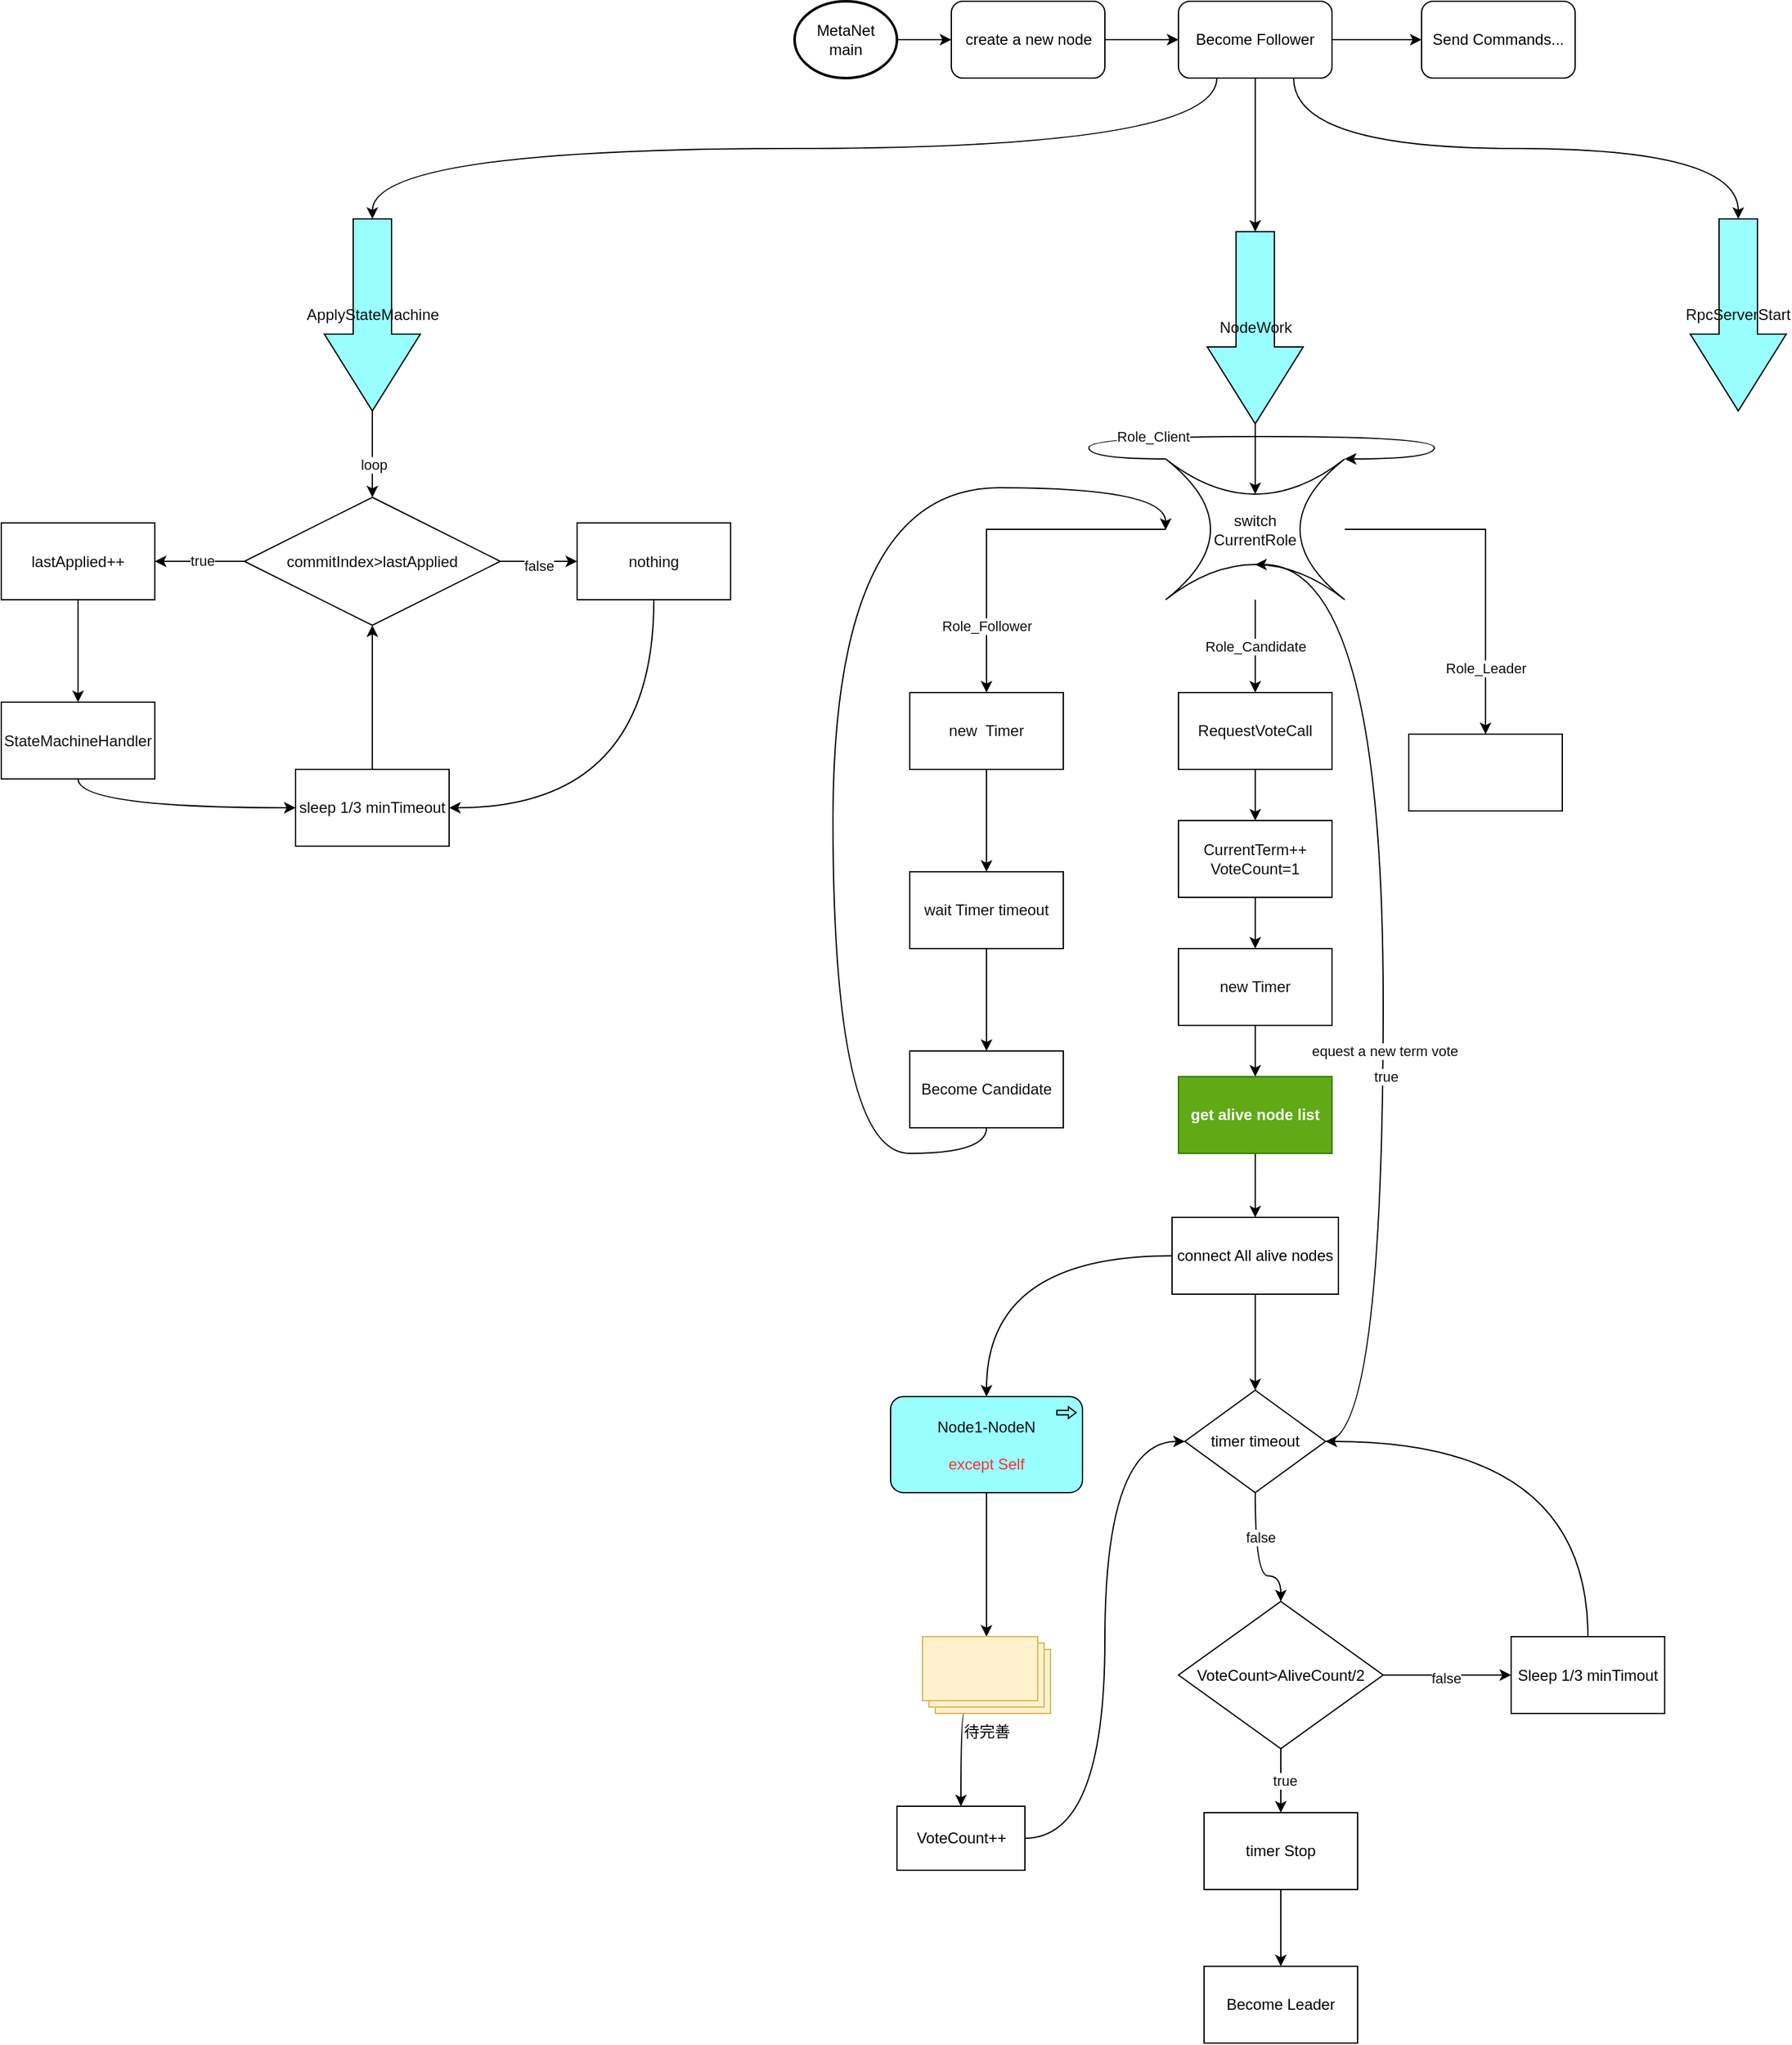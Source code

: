 <mxfile version="15.7.3" type="device"><diagram id="9Bc0864nZaGYAboca5Qf" name="第 1 页"><mxGraphModel dx="4139" dy="700" grid="1" gridSize="10" guides="1" tooltips="1" connect="1" arrows="1" fold="1" page="1" pageScale="1" pageWidth="3300" pageHeight="4681" math="0" shadow="0"><root><mxCell id="0"/><mxCell id="1" parent="0"/><mxCell id="XNn-nul5VwyhZj9RHt24-5" value="" style="edgeStyle=orthogonalEdgeStyle;rounded=0;orthogonalLoop=1;jettySize=auto;html=1;" edge="1" parent="1" source="XNn-nul5VwyhZj9RHt24-1" target="XNn-nul5VwyhZj9RHt24-4"><mxGeometry relative="1" as="geometry"/></mxCell><mxCell id="XNn-nul5VwyhZj9RHt24-1" value="MetaNet&lt;br&gt;main" style="strokeWidth=2;html=1;shape=mxgraph.flowchart.start_1;whiteSpace=wrap;" vertex="1" parent="1"><mxGeometry x="80" y="60" width="80" height="60" as="geometry"/></mxCell><mxCell id="XNn-nul5VwyhZj9RHt24-9" value="" style="edgeStyle=orthogonalEdgeStyle;rounded=0;orthogonalLoop=1;jettySize=auto;html=1;" edge="1" parent="1" source="XNn-nul5VwyhZj9RHt24-4" target="XNn-nul5VwyhZj9RHt24-8"><mxGeometry relative="1" as="geometry"/></mxCell><mxCell id="XNn-nul5VwyhZj9RHt24-4" value="create a new node" style="rounded=1;whiteSpace=wrap;html=1;" vertex="1" parent="1"><mxGeometry x="202.5" y="60" width="120" height="60" as="geometry"/></mxCell><mxCell id="XNn-nul5VwyhZj9RHt24-17" style="edgeStyle=orthogonalEdgeStyle;rounded=0;orthogonalLoop=1;jettySize=auto;html=1;exitX=1;exitY=0.5;exitDx=0;exitDy=0;entryX=0;entryY=0.5;entryDx=0;entryDy=0;" edge="1" parent="1" source="XNn-nul5VwyhZj9RHt24-8" target="XNn-nul5VwyhZj9RHt24-10"><mxGeometry relative="1" as="geometry"/></mxCell><mxCell id="XNn-nul5VwyhZj9RHt24-25" style="edgeStyle=orthogonalEdgeStyle;orthogonalLoop=1;jettySize=auto;html=1;exitX=0.25;exitY=1;exitDx=0;exitDy=0;fontColor=#0F0F0F;entryX=0;entryY=0.5;entryDx=0;entryDy=0;entryPerimeter=0;curved=1;" edge="1" parent="1" source="XNn-nul5VwyhZj9RHt24-8" target="XNn-nul5VwyhZj9RHt24-19"><mxGeometry relative="1" as="geometry"><mxPoint x="165" y="240" as="targetPoint"/></mxGeometry></mxCell><mxCell id="XNn-nul5VwyhZj9RHt24-42" style="edgeStyle=orthogonalEdgeStyle;orthogonalLoop=1;jettySize=auto;html=1;exitX=0.5;exitY=1;exitDx=0;exitDy=0;entryX=0;entryY=0.5;entryDx=0;entryDy=0;entryPerimeter=0;fontColor=#0F0F0F;curved=1;" edge="1" parent="1" source="XNn-nul5VwyhZj9RHt24-8" target="XNn-nul5VwyhZj9RHt24-21"><mxGeometry relative="1" as="geometry"/></mxCell><mxCell id="XNn-nul5VwyhZj9RHt24-43" style="edgeStyle=orthogonalEdgeStyle;orthogonalLoop=1;jettySize=auto;html=1;exitX=0.75;exitY=1;exitDx=0;exitDy=0;entryX=0;entryY=0.5;entryDx=0;entryDy=0;entryPerimeter=0;fontColor=#0F0F0F;curved=1;" edge="1" parent="1" source="XNn-nul5VwyhZj9RHt24-8" target="XNn-nul5VwyhZj9RHt24-20"><mxGeometry relative="1" as="geometry"/></mxCell><mxCell id="XNn-nul5VwyhZj9RHt24-8" value="Become Follower" style="rounded=1;whiteSpace=wrap;html=1;" vertex="1" parent="1"><mxGeometry x="380" y="60" width="120" height="60" as="geometry"/></mxCell><mxCell id="XNn-nul5VwyhZj9RHt24-10" value="Send Commands..." style="whiteSpace=wrap;html=1;rounded=1;" vertex="1" parent="1"><mxGeometry x="570" y="60" width="120" height="60" as="geometry"/></mxCell><mxCell id="XNn-nul5VwyhZj9RHt24-45" style="edgeStyle=orthogonalEdgeStyle;rounded=0;orthogonalLoop=1;jettySize=auto;html=1;exitX=1;exitY=0.5;exitDx=0;exitDy=0;exitPerimeter=0;fontColor=#0F0F0F;entryX=0.5;entryY=0;entryDx=0;entryDy=0;" edge="1" parent="1" source="XNn-nul5VwyhZj9RHt24-19" target="XNn-nul5VwyhZj9RHt24-44"><mxGeometry relative="1" as="geometry"><mxPoint x="-260" y="417.5" as="targetPoint"/></mxGeometry></mxCell><mxCell id="XNn-nul5VwyhZj9RHt24-61" value="loop" style="edgeLabel;html=1;align=center;verticalAlign=middle;resizable=0;points=[];fontColor=#0F0F0F;" vertex="1" connectable="0" parent="XNn-nul5VwyhZj9RHt24-45"><mxGeometry x="0.244" y="1" relative="1" as="geometry"><mxPoint as="offset"/></mxGeometry></mxCell><mxCell id="XNn-nul5VwyhZj9RHt24-19" value="ApplyStateMachine" style="html=1;outlineConnect=0;whiteSpace=wrap;fillColor=#99ffff;shape=mxgraph.archimate3.process;labelBackgroundColor=none;fontColor=#0F0F0F;strokeColor=default;direction=south;" vertex="1" parent="1"><mxGeometry x="-287.5" y="230" width="75" height="150" as="geometry"/></mxCell><mxCell id="XNn-nul5VwyhZj9RHt24-20" value="RpcServerStart" style="html=1;outlineConnect=0;whiteSpace=wrap;fillColor=#99ffff;shape=mxgraph.archimate3.process;labelBackgroundColor=none;fontColor=#0F0F0F;strokeColor=default;direction=south;" vertex="1" parent="1"><mxGeometry x="780" y="230" width="75" height="150" as="geometry"/></mxCell><mxCell id="XNn-nul5VwyhZj9RHt24-65" style="edgeStyle=orthogonalEdgeStyle;rounded=0;orthogonalLoop=1;jettySize=auto;html=1;exitX=1;exitY=0.5;exitDx=0;exitDy=0;exitPerimeter=0;entryX=0.5;entryY=0.25;entryDx=0;entryDy=0;entryPerimeter=0;fontColor=#0F0F0F;" edge="1" parent="1" source="XNn-nul5VwyhZj9RHt24-21" target="XNn-nul5VwyhZj9RHt24-64"><mxGeometry relative="1" as="geometry"/></mxCell><mxCell id="XNn-nul5VwyhZj9RHt24-21" value="NodeWork" style="html=1;outlineConnect=0;whiteSpace=wrap;fillColor=#99ffff;shape=mxgraph.archimate3.process;labelBackgroundColor=none;fontColor=#0F0F0F;strokeColor=default;direction=south;" vertex="1" parent="1"><mxGeometry x="402.5" y="240" width="75" height="150" as="geometry"/></mxCell><mxCell id="XNn-nul5VwyhZj9RHt24-49" value="" style="edgeStyle=orthogonalEdgeStyle;rounded=0;orthogonalLoop=1;jettySize=auto;html=1;fontColor=#0F0F0F;" edge="1" parent="1" source="XNn-nul5VwyhZj9RHt24-44" target="XNn-nul5VwyhZj9RHt24-48"><mxGeometry relative="1" as="geometry"/></mxCell><mxCell id="XNn-nul5VwyhZj9RHt24-63" value="false" style="edgeLabel;html=1;align=center;verticalAlign=middle;resizable=0;points=[];fontColor=#0F0F0F;" vertex="1" connectable="0" parent="XNn-nul5VwyhZj9RHt24-49"><mxGeometry y="-2" relative="1" as="geometry"><mxPoint y="1" as="offset"/></mxGeometry></mxCell><mxCell id="XNn-nul5VwyhZj9RHt24-53" value="" style="edgeStyle=orthogonalEdgeStyle;rounded=0;orthogonalLoop=1;jettySize=auto;html=1;fontColor=#0F0F0F;" edge="1" parent="1" source="XNn-nul5VwyhZj9RHt24-44" target="XNn-nul5VwyhZj9RHt24-52"><mxGeometry relative="1" as="geometry"/></mxCell><mxCell id="XNn-nul5VwyhZj9RHt24-62" value="true" style="edgeLabel;html=1;align=center;verticalAlign=middle;resizable=0;points=[];fontColor=#0F0F0F;" vertex="1" connectable="0" parent="XNn-nul5VwyhZj9RHt24-53"><mxGeometry x="-0.04" y="-1" relative="1" as="geometry"><mxPoint as="offset"/></mxGeometry></mxCell><mxCell id="XNn-nul5VwyhZj9RHt24-44" value="commitIndex&amp;gt;lastApplied" style="rhombus;whiteSpace=wrap;html=1;labelBackgroundColor=none;fontColor=#0F0F0F;strokeColor=default;fillColor=default;align=center;" vertex="1" parent="1"><mxGeometry x="-350" y="447.5" width="200" height="100" as="geometry"/></mxCell><mxCell id="XNn-nul5VwyhZj9RHt24-58" style="edgeStyle=orthogonalEdgeStyle;orthogonalLoop=1;jettySize=auto;html=1;exitX=0.5;exitY=1;exitDx=0;exitDy=0;entryX=1;entryY=0.5;entryDx=0;entryDy=0;fontColor=#0F0F0F;curved=1;" edge="1" parent="1" source="XNn-nul5VwyhZj9RHt24-48" target="XNn-nul5VwyhZj9RHt24-50"><mxGeometry relative="1" as="geometry"/></mxCell><mxCell id="XNn-nul5VwyhZj9RHt24-48" value="nothing" style="whiteSpace=wrap;html=1;fontColor=#0F0F0F;align=center;" vertex="1" parent="1"><mxGeometry x="-90" y="467.5" width="120" height="60" as="geometry"/></mxCell><mxCell id="XNn-nul5VwyhZj9RHt24-60" style="edgeStyle=orthogonalEdgeStyle;rounded=0;orthogonalLoop=1;jettySize=auto;html=1;exitX=0.5;exitY=0;exitDx=0;exitDy=0;entryX=0.5;entryY=1;entryDx=0;entryDy=0;fontColor=#0F0F0F;" edge="1" parent="1" source="XNn-nul5VwyhZj9RHt24-50" target="XNn-nul5VwyhZj9RHt24-44"><mxGeometry relative="1" as="geometry"/></mxCell><mxCell id="XNn-nul5VwyhZj9RHt24-50" value="sleep 1/3 minTimeout" style="whiteSpace=wrap;html=1;fontColor=#0F0F0F;align=center;" vertex="1" parent="1"><mxGeometry x="-310" y="660" width="120" height="60" as="geometry"/></mxCell><mxCell id="XNn-nul5VwyhZj9RHt24-55" value="" style="edgeStyle=orthogonalEdgeStyle;rounded=0;orthogonalLoop=1;jettySize=auto;html=1;fontColor=#0F0F0F;" edge="1" parent="1" source="XNn-nul5VwyhZj9RHt24-52" target="XNn-nul5VwyhZj9RHt24-54"><mxGeometry relative="1" as="geometry"/></mxCell><mxCell id="XNn-nul5VwyhZj9RHt24-52" value="lastApplied++" style="whiteSpace=wrap;html=1;fontColor=#0F0F0F;align=center;" vertex="1" parent="1"><mxGeometry x="-540" y="467.5" width="120" height="60" as="geometry"/></mxCell><mxCell id="XNn-nul5VwyhZj9RHt24-56" style="edgeStyle=orthogonalEdgeStyle;orthogonalLoop=1;jettySize=auto;html=1;exitX=0.5;exitY=1;exitDx=0;exitDy=0;entryX=0;entryY=0.5;entryDx=0;entryDy=0;fontColor=#0F0F0F;curved=1;" edge="1" parent="1" source="XNn-nul5VwyhZj9RHt24-54" target="XNn-nul5VwyhZj9RHt24-50"><mxGeometry relative="1" as="geometry"/></mxCell><mxCell id="XNn-nul5VwyhZj9RHt24-54" value="StateMachineHandler" style="whiteSpace=wrap;html=1;fontColor=#0F0F0F;" vertex="1" parent="1"><mxGeometry x="-540" y="607.5" width="120" height="60" as="geometry"/></mxCell><mxCell id="XNn-nul5VwyhZj9RHt24-67" value="Role_Leader" style="edgeStyle=orthogonalEdgeStyle;rounded=0;orthogonalLoop=1;jettySize=auto;html=1;fontColor=#0F0F0F;" edge="1" parent="1" source="XNn-nul5VwyhZj9RHt24-64" target="XNn-nul5VwyhZj9RHt24-66"><mxGeometry x="0.611" relative="1" as="geometry"><mxPoint y="1" as="offset"/></mxGeometry></mxCell><mxCell id="XNn-nul5VwyhZj9RHt24-69" value="" style="edgeStyle=orthogonalEdgeStyle;rounded=0;orthogonalLoop=1;jettySize=auto;html=1;fontColor=#0F0F0F;" edge="1" parent="1" source="XNn-nul5VwyhZj9RHt24-64" target="XNn-nul5VwyhZj9RHt24-68"><mxGeometry relative="1" as="geometry"/></mxCell><mxCell id="XNn-nul5VwyhZj9RHt24-75" value="Role_Follower" style="edgeLabel;html=1;align=center;verticalAlign=middle;resizable=0;points=[];fontColor=#0F0F0F;" vertex="1" connectable="0" parent="XNn-nul5VwyhZj9RHt24-69"><mxGeometry x="0.465" y="3" relative="1" as="geometry"><mxPoint x="-3" y="19" as="offset"/></mxGeometry></mxCell><mxCell id="XNn-nul5VwyhZj9RHt24-71" value="Role_Candidate" style="edgeStyle=orthogonalEdgeStyle;rounded=0;orthogonalLoop=1;jettySize=auto;html=1;fontColor=#0F0F0F;" edge="1" parent="1" source="XNn-nul5VwyhZj9RHt24-64" target="XNn-nul5VwyhZj9RHt24-70"><mxGeometry relative="1" as="geometry"/></mxCell><mxCell id="XNn-nul5VwyhZj9RHt24-72" style="edgeStyle=orthogonalEdgeStyle;orthogonalLoop=1;jettySize=auto;html=1;exitX=0;exitY=0;exitDx=0;exitDy=0;exitPerimeter=0;fontColor=#0F0F0F;entryX=1;entryY=0;entryDx=0;entryDy=0;entryPerimeter=0;curved=1;" edge="1" parent="1" source="XNn-nul5VwyhZj9RHt24-64" target="XNn-nul5VwyhZj9RHt24-64"><mxGeometry relative="1" as="geometry"><mxPoint x="720" y="690" as="targetPoint"/><Array as="points"><mxPoint x="310" y="418"/><mxPoint x="310" y="400"/><mxPoint x="580" y="400"/><mxPoint x="580" y="418"/></Array></mxGeometry></mxCell><mxCell id="XNn-nul5VwyhZj9RHt24-74" value="Role_Client" style="edgeLabel;html=1;align=center;verticalAlign=middle;resizable=0;points=[];fontColor=#0F0F0F;" vertex="1" connectable="0" parent="XNn-nul5VwyhZj9RHt24-72"><mxGeometry x="-0.004" y="-3" relative="1" as="geometry"><mxPoint x="-89" y="-3" as="offset"/></mxGeometry></mxCell><mxCell id="XNn-nul5VwyhZj9RHt24-64" value="switch&lt;br&gt;CurrentRole" style="shape=switch;whiteSpace=wrap;html=1;labelBackgroundColor=none;fontColor=#0F0F0F;strokeColor=default;fillColor=default;align=center;" vertex="1" parent="1"><mxGeometry x="370" y="417.5" width="140" height="110" as="geometry"/></mxCell><mxCell id="XNn-nul5VwyhZj9RHt24-66" value="" style="whiteSpace=wrap;html=1;fontColor=#0F0F0F;" vertex="1" parent="1"><mxGeometry x="560" y="632.5" width="120" height="60" as="geometry"/></mxCell><mxCell id="XNn-nul5VwyhZj9RHt24-78" value="" style="edgeStyle=orthogonalEdgeStyle;rounded=0;orthogonalLoop=1;jettySize=auto;html=1;fontColor=#0F0F0F;" edge="1" parent="1" source="XNn-nul5VwyhZj9RHt24-68" target="XNn-nul5VwyhZj9RHt24-77"><mxGeometry relative="1" as="geometry"/></mxCell><mxCell id="XNn-nul5VwyhZj9RHt24-68" value="new&amp;nbsp; Timer" style="whiteSpace=wrap;html=1;fontColor=#0F0F0F;" vertex="1" parent="1"><mxGeometry x="170" y="600" width="120" height="60" as="geometry"/></mxCell><mxCell id="XNn-nul5VwyhZj9RHt24-83" value="" style="edgeStyle=orthogonalEdgeStyle;rounded=0;orthogonalLoop=1;jettySize=auto;html=1;fontColor=#0F0F0F;" edge="1" parent="1" source="XNn-nul5VwyhZj9RHt24-70" target="XNn-nul5VwyhZj9RHt24-82"><mxGeometry relative="1" as="geometry"/></mxCell><mxCell id="XNn-nul5VwyhZj9RHt24-70" value="RequestVoteCall" style="whiteSpace=wrap;html=1;fontColor=#0F0F0F;" vertex="1" parent="1"><mxGeometry x="380" y="600" width="120" height="60" as="geometry"/></mxCell><mxCell id="XNn-nul5VwyhZj9RHt24-80" value="" style="edgeStyle=orthogonalEdgeStyle;rounded=0;orthogonalLoop=1;jettySize=auto;html=1;fontColor=#0F0F0F;" edge="1" parent="1" source="XNn-nul5VwyhZj9RHt24-77" target="XNn-nul5VwyhZj9RHt24-79"><mxGeometry relative="1" as="geometry"/></mxCell><mxCell id="XNn-nul5VwyhZj9RHt24-77" value="wait Timer timeout" style="whiteSpace=wrap;html=1;fontColor=#0F0F0F;" vertex="1" parent="1"><mxGeometry x="170" y="740" width="120" height="60" as="geometry"/></mxCell><mxCell id="XNn-nul5VwyhZj9RHt24-81" style="edgeStyle=orthogonalEdgeStyle;orthogonalLoop=1;jettySize=auto;html=1;exitX=0.5;exitY=1;exitDx=0;exitDy=0;fontColor=#0F0F0F;curved=1;" edge="1" parent="1" source="XNn-nul5VwyhZj9RHt24-79"><mxGeometry relative="1" as="geometry"><mxPoint x="370" y="473" as="targetPoint"/><Array as="points"><mxPoint x="230" y="960"/><mxPoint x="110" y="960"/><mxPoint x="110" y="440"/><mxPoint x="370" y="440"/></Array></mxGeometry></mxCell><mxCell id="XNn-nul5VwyhZj9RHt24-79" value="Become Candidate" style="whiteSpace=wrap;html=1;fontColor=#0F0F0F;" vertex="1" parent="1"><mxGeometry x="170" y="880" width="120" height="60" as="geometry"/></mxCell><mxCell id="XNn-nul5VwyhZj9RHt24-85" value="" style="edgeStyle=orthogonalEdgeStyle;rounded=0;orthogonalLoop=1;jettySize=auto;html=1;fontColor=#0F0F0F;" edge="1" parent="1" source="XNn-nul5VwyhZj9RHt24-82" target="XNn-nul5VwyhZj9RHt24-84"><mxGeometry relative="1" as="geometry"/></mxCell><mxCell id="XNn-nul5VwyhZj9RHt24-82" value="CurrentTerm++&lt;br&gt;VoteCount=1" style="whiteSpace=wrap;html=1;fontColor=#0F0F0F;" vertex="1" parent="1"><mxGeometry x="380" y="700" width="120" height="60" as="geometry"/></mxCell><mxCell id="XNn-nul5VwyhZj9RHt24-87" value="" style="edgeStyle=orthogonalEdgeStyle;rounded=0;orthogonalLoop=1;jettySize=auto;html=1;fontColor=#0F0F0F;" edge="1" parent="1" source="XNn-nul5VwyhZj9RHt24-84" target="XNn-nul5VwyhZj9RHt24-86"><mxGeometry relative="1" as="geometry"/></mxCell><mxCell id="XNn-nul5VwyhZj9RHt24-84" value="new Timer" style="whiteSpace=wrap;html=1;fontColor=#0F0F0F;" vertex="1" parent="1"><mxGeometry x="380" y="800" width="120" height="60" as="geometry"/></mxCell><mxCell id="XNn-nul5VwyhZj9RHt24-89" value="" style="edgeStyle=orthogonalEdgeStyle;rounded=0;orthogonalLoop=1;jettySize=auto;html=1;fontColor=#0F0F0F;" edge="1" parent="1" source="XNn-nul5VwyhZj9RHt24-86" target="XNn-nul5VwyhZj9RHt24-88"><mxGeometry relative="1" as="geometry"/></mxCell><mxCell id="XNn-nul5VwyhZj9RHt24-86" value="&lt;b&gt;get alive node list&lt;/b&gt;" style="whiteSpace=wrap;html=1;fillColor=#60a917;strokeColor=#2D7600;fontColor=#ffffff;" vertex="1" parent="1"><mxGeometry x="380" y="900" width="120" height="60" as="geometry"/></mxCell><mxCell id="XNn-nul5VwyhZj9RHt24-91" value="" style="edgeStyle=orthogonalEdgeStyle;orthogonalLoop=1;jettySize=auto;html=1;fontColor=#0F0F0F;curved=1;entryX=0.5;entryY=0;entryDx=0;entryDy=0;entryPerimeter=0;" edge="1" parent="1" source="XNn-nul5VwyhZj9RHt24-88" target="XNn-nul5VwyhZj9RHt24-98"><mxGeometry relative="1" as="geometry"><mxPoint x="262.5" y="1100" as="targetPoint"/></mxGeometry></mxCell><mxCell id="XNn-nul5VwyhZj9RHt24-116" value="" style="edgeStyle=orthogonalEdgeStyle;curved=1;orthogonalLoop=1;jettySize=auto;html=1;fontColor=#0F0F0F;" edge="1" parent="1" source="XNn-nul5VwyhZj9RHt24-88" target="XNn-nul5VwyhZj9RHt24-115"><mxGeometry relative="1" as="geometry"/></mxCell><mxCell id="XNn-nul5VwyhZj9RHt24-88" value="connect All alive nodes" style="whiteSpace=wrap;html=1;" vertex="1" parent="1"><mxGeometry x="375" y="1010" width="130" height="60" as="geometry"/></mxCell><mxCell id="XNn-nul5VwyhZj9RHt24-103" value="" style="edgeStyle=orthogonalEdgeStyle;curved=1;orthogonalLoop=1;jettySize=auto;html=1;fontColor=#0F0F0F;" edge="1" parent="1" source="XNn-nul5VwyhZj9RHt24-98" target="XNn-nul5VwyhZj9RHt24-130"><mxGeometry relative="1" as="geometry"><mxPoint x="230" y="1260" as="targetPoint"/></mxGeometry></mxCell><mxCell id="XNn-nul5VwyhZj9RHt24-98" value="Node1-NodeN&lt;br&gt;&lt;br&gt;&lt;font color=&quot;#ff3333&quot;&gt;except Self&lt;/font&gt;" style="html=1;outlineConnect=0;whiteSpace=wrap;fillColor=#99ffff;shape=mxgraph.archimate3.application;appType=proc;archiType=rounded;labelBackgroundColor=none;fontColor=#0F0F0F;strokeColor=default;align=center;" vertex="1" parent="1"><mxGeometry x="155" y="1150" width="150" height="75" as="geometry"/></mxCell><mxCell id="XNn-nul5VwyhZj9RHt24-127" style="edgeStyle=orthogonalEdgeStyle;curved=1;orthogonalLoop=1;jettySize=auto;html=1;exitX=0;exitY=0;exitDx=32.5;exitDy=60;fontColor=#FF3333;exitPerimeter=0;" edge="1" parent="1" source="XNn-nul5VwyhZj9RHt24-130" target="XNn-nul5VwyhZj9RHt24-128"><mxGeometry relative="1" as="geometry"><mxPoint x="230" y="1525" as="targetPoint"/><mxPoint x="230" y="1455" as="sourcePoint"/><Array as="points"><mxPoint x="210" y="1398"/></Array></mxGeometry></mxCell><mxCell id="XNn-nul5VwyhZj9RHt24-107" value="" style="edgeStyle=orthogonalEdgeStyle;curved=1;orthogonalLoop=1;jettySize=auto;html=1;fontColor=#0F0F0F;" edge="1" parent="1" source="XNn-nul5VwyhZj9RHt24-104" target="XNn-nul5VwyhZj9RHt24-106"><mxGeometry relative="1" as="geometry"/></mxCell><mxCell id="XNn-nul5VwyhZj9RHt24-111" value="false" style="edgeLabel;html=1;align=center;verticalAlign=middle;resizable=0;points=[];fontColor=#0F0F0F;" vertex="1" connectable="0" parent="XNn-nul5VwyhZj9RHt24-107"><mxGeometry x="-0.02" y="-1" relative="1" as="geometry"><mxPoint y="1" as="offset"/></mxGeometry></mxCell><mxCell id="XNn-nul5VwyhZj9RHt24-110" value="" style="edgeStyle=orthogonalEdgeStyle;curved=1;orthogonalLoop=1;jettySize=auto;html=1;fontColor=#0F0F0F;" edge="1" parent="1" source="XNn-nul5VwyhZj9RHt24-104" target="XNn-nul5VwyhZj9RHt24-109"><mxGeometry relative="1" as="geometry"/></mxCell><mxCell id="XNn-nul5VwyhZj9RHt24-112" value="true" style="edgeLabel;html=1;align=center;verticalAlign=middle;resizable=0;points=[];fontColor=#0F0F0F;" vertex="1" connectable="0" parent="XNn-nul5VwyhZj9RHt24-110"><mxGeometry x="0.005" y="3" relative="1" as="geometry"><mxPoint as="offset"/></mxGeometry></mxCell><mxCell id="XNn-nul5VwyhZj9RHt24-104" value="VoteCount&amp;gt;AliveCount/2" style="rhombus;whiteSpace=wrap;html=1;" vertex="1" parent="1"><mxGeometry x="380" y="1310" width="160" height="115" as="geometry"/></mxCell><mxCell id="XNn-nul5VwyhZj9RHt24-125" style="edgeStyle=orthogonalEdgeStyle;curved=1;orthogonalLoop=1;jettySize=auto;html=1;exitX=0.5;exitY=0;exitDx=0;exitDy=0;entryX=1;entryY=0.5;entryDx=0;entryDy=0;fontColor=#0F0F0F;" edge="1" parent="1" source="XNn-nul5VwyhZj9RHt24-106" target="XNn-nul5VwyhZj9RHt24-115"><mxGeometry relative="1" as="geometry"><Array as="points"><mxPoint x="700" y="1185"/></Array></mxGeometry></mxCell><mxCell id="XNn-nul5VwyhZj9RHt24-106" value="Sleep 1/3 minTimout" style="whiteSpace=wrap;html=1;" vertex="1" parent="1"><mxGeometry x="640" y="1337.5" width="120" height="60" as="geometry"/></mxCell><mxCell id="XNn-nul5VwyhZj9RHt24-114" value="" style="edgeStyle=orthogonalEdgeStyle;curved=1;orthogonalLoop=1;jettySize=auto;html=1;fontColor=#0F0F0F;" edge="1" parent="1" source="XNn-nul5VwyhZj9RHt24-109" target="XNn-nul5VwyhZj9RHt24-113"><mxGeometry relative="1" as="geometry"/></mxCell><mxCell id="XNn-nul5VwyhZj9RHt24-109" value="timer Stop" style="whiteSpace=wrap;html=1;" vertex="1" parent="1"><mxGeometry x="400" y="1475" width="120" height="60" as="geometry"/></mxCell><mxCell id="XNn-nul5VwyhZj9RHt24-113" value="Become Leader" style="whiteSpace=wrap;html=1;" vertex="1" parent="1"><mxGeometry x="400" y="1595" width="120" height="60" as="geometry"/></mxCell><mxCell id="XNn-nul5VwyhZj9RHt24-117" style="edgeStyle=orthogonalEdgeStyle;curved=1;orthogonalLoop=1;jettySize=auto;html=1;exitX=0.5;exitY=1;exitDx=0;exitDy=0;entryX=0.5;entryY=0;entryDx=0;entryDy=0;fontColor=#0F0F0F;" edge="1" parent="1" source="XNn-nul5VwyhZj9RHt24-115" target="XNn-nul5VwyhZj9RHt24-104"><mxGeometry relative="1" as="geometry"><Array as="points"><mxPoint x="440" y="1290"/><mxPoint x="460" y="1290"/></Array></mxGeometry></mxCell><mxCell id="XNn-nul5VwyhZj9RHt24-118" value="false" style="edgeLabel;html=1;align=center;verticalAlign=middle;resizable=0;points=[];fontColor=#0F0F0F;" vertex="1" connectable="0" parent="XNn-nul5VwyhZj9RHt24-117"><mxGeometry x="-0.333" y="4" relative="1" as="geometry"><mxPoint as="offset"/></mxGeometry></mxCell><mxCell id="XNn-nul5VwyhZj9RHt24-120" value="" style="edgeStyle=orthogonalEdgeStyle;curved=1;orthogonalLoop=1;jettySize=auto;html=1;fontColor=#0F0F0F;entryX=0.5;entryY=0.75;entryDx=0;entryDy=0;entryPerimeter=0;" edge="1" parent="1" source="XNn-nul5VwyhZj9RHt24-115" target="XNn-nul5VwyhZj9RHt24-64"><mxGeometry relative="1" as="geometry"><mxPoint x="530" y="630" as="targetPoint"/><Array as="points"><mxPoint x="540" y="1185"/><mxPoint x="540" y="500"/></Array></mxGeometry></mxCell><mxCell id="XNn-nul5VwyhZj9RHt24-121" value="true" style="edgeLabel;html=1;align=center;verticalAlign=middle;resizable=0;points=[];fontColor=#0F0F0F;" vertex="1" connectable="0" parent="XNn-nul5VwyhZj9RHt24-120"><mxGeometry x="-0.04" y="-2" relative="1" as="geometry"><mxPoint y="68" as="offset"/></mxGeometry></mxCell><mxCell id="XNn-nul5VwyhZj9RHt24-124" value="equest a new term vote" style="edgeLabel;html=1;align=center;verticalAlign=middle;resizable=0;points=[];fontColor=#0F0F0F;" vertex="1" connectable="0" parent="XNn-nul5VwyhZj9RHt24-120"><mxGeometry x="-0.296" y="-1" relative="1" as="geometry"><mxPoint y="-58" as="offset"/></mxGeometry></mxCell><mxCell id="XNn-nul5VwyhZj9RHt24-115" value="timer timeout" style="rhombus;whiteSpace=wrap;html=1;" vertex="1" parent="1"><mxGeometry x="385" y="1145" width="110" height="80" as="geometry"/></mxCell><mxCell id="XNn-nul5VwyhZj9RHt24-131" style="edgeStyle=orthogonalEdgeStyle;curved=1;orthogonalLoop=1;jettySize=auto;html=1;exitX=1;exitY=0.5;exitDx=0;exitDy=0;fontColor=#000000;entryX=0;entryY=0.5;entryDx=0;entryDy=0;" edge="1" parent="1" source="XNn-nul5VwyhZj9RHt24-128" target="XNn-nul5VwyhZj9RHt24-115"><mxGeometry relative="1" as="geometry"><mxPoint x="350" y="1280" as="targetPoint"/></mxGeometry></mxCell><mxCell id="XNn-nul5VwyhZj9RHt24-128" value="&lt;font color=&quot;#000000&quot;&gt;VoteCount++&lt;/font&gt;" style="html=1;dashed=0;whitespace=wrap;labelBackgroundColor=none;fontColor=#FF3333;strokeColor=default;fillColor=default;align=center;" vertex="1" parent="1"><mxGeometry x="160" y="1470" width="100" height="50" as="geometry"/></mxCell><mxCell id="XNn-nul5VwyhZj9RHt24-130" value="&lt;font color=&quot;#000000&quot;&gt;待完善&lt;/font&gt;" style="verticalLabelPosition=bottom;verticalAlign=top;html=1;shape=mxgraph.basic.layered_rect;dx=10;outlineConnect=0;labelBackgroundColor=none;strokeColor=#d6b656;fillColor=#fff2cc;" vertex="1" parent="1"><mxGeometry x="180" y="1337.5" width="100" height="60" as="geometry"/></mxCell></root></mxGraphModel></diagram></mxfile>